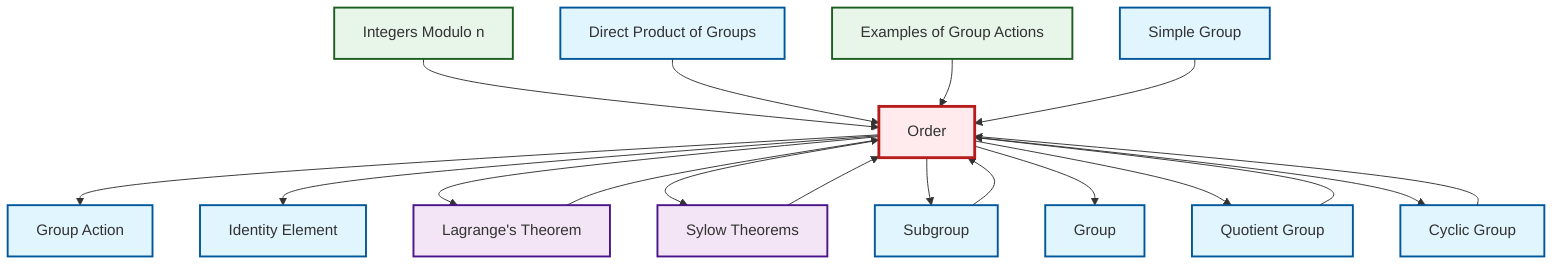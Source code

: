 graph TD
    classDef definition fill:#e1f5fe,stroke:#01579b,stroke-width:2px
    classDef theorem fill:#f3e5f5,stroke:#4a148c,stroke-width:2px
    classDef axiom fill:#fff3e0,stroke:#e65100,stroke-width:2px
    classDef example fill:#e8f5e9,stroke:#1b5e20,stroke-width:2px
    classDef current fill:#ffebee,stroke:#b71c1c,stroke-width:3px
    def-simple-group["Simple Group"]:::definition
    thm-sylow["Sylow Theorems"]:::theorem
    ex-group-action-examples["Examples of Group Actions"]:::example
    def-subgroup["Subgroup"]:::definition
    ex-quotient-integers-mod-n["Integers Modulo n"]:::example
    def-cyclic-group["Cyclic Group"]:::definition
    thm-lagrange["Lagrange's Theorem"]:::theorem
    def-group["Group"]:::definition
    def-direct-product["Direct Product of Groups"]:::definition
    def-quotient-group["Quotient Group"]:::definition
    def-identity-element["Identity Element"]:::definition
    def-group-action["Group Action"]:::definition
    def-order["Order"]:::definition
    def-cyclic-group --> def-order
    def-order --> def-group-action
    def-order --> def-identity-element
    def-order --> thm-lagrange
    thm-sylow --> def-order
    thm-lagrange --> def-order
    def-order --> thm-sylow
    def-order --> def-subgroup
    ex-quotient-integers-mod-n --> def-order
    def-order --> def-group
    def-direct-product --> def-order
    def-order --> def-quotient-group
    def-quotient-group --> def-order
    def-subgroup --> def-order
    ex-group-action-examples --> def-order
    def-order --> def-cyclic-group
    def-simple-group --> def-order
    class def-order current